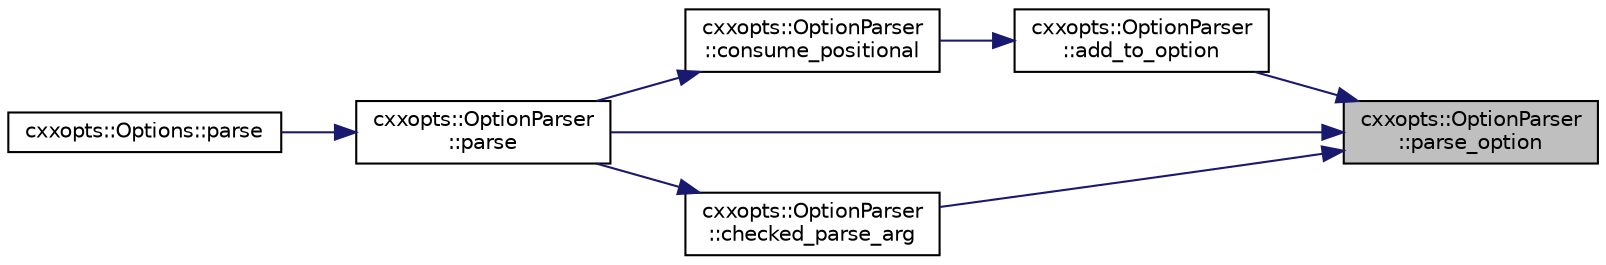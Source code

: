 digraph "cxxopts::OptionParser::parse_option"
{
 // LATEX_PDF_SIZE
  edge [fontname="Helvetica",fontsize="10",labelfontname="Helvetica",labelfontsize="10"];
  node [fontname="Helvetica",fontsize="10",shape=record];
  rankdir="RL";
  Node1 [label="cxxopts::OptionParser\l::parse_option",height=0.2,width=0.4,color="black", fillcolor="grey75", style="filled", fontcolor="black",tooltip=" "];
  Node1 -> Node2 [dir="back",color="midnightblue",fontsize="10",style="solid",fontname="Helvetica"];
  Node2 [label="cxxopts::OptionParser\l::add_to_option",height=0.2,width=0.4,color="black", fillcolor="white", style="filled",URL="$classcxxopts_1_1_option_parser.html#a20b45a90265756b859aec3ebcbee8724",tooltip=" "];
  Node2 -> Node3 [dir="back",color="midnightblue",fontsize="10",style="solid",fontname="Helvetica"];
  Node3 [label="cxxopts::OptionParser\l::consume_positional",height=0.2,width=0.4,color="black", fillcolor="white", style="filled",URL="$classcxxopts_1_1_option_parser.html#a4d595d8f6f34760bc2248d1b96af53a4",tooltip=" "];
  Node3 -> Node4 [dir="back",color="midnightblue",fontsize="10",style="solid",fontname="Helvetica"];
  Node4 [label="cxxopts::OptionParser\l::parse",height=0.2,width=0.4,color="black", fillcolor="white", style="filled",URL="$classcxxopts_1_1_option_parser.html#a4218816ce33c211b54acb9e71603ea0b",tooltip=" "];
  Node4 -> Node5 [dir="back",color="midnightblue",fontsize="10",style="solid",fontname="Helvetica"];
  Node5 [label="cxxopts::Options::parse",height=0.2,width=0.4,color="black", fillcolor="white", style="filled",URL="$classcxxopts_1_1_options.html#a3e740564cc4c991078f1451e1fcd082b",tooltip=" "];
  Node1 -> Node6 [dir="back",color="midnightblue",fontsize="10",style="solid",fontname="Helvetica"];
  Node6 [label="cxxopts::OptionParser\l::checked_parse_arg",height=0.2,width=0.4,color="black", fillcolor="white", style="filled",URL="$classcxxopts_1_1_option_parser.html#a0c093ba32746de7c3b08715eab961aff",tooltip=" "];
  Node6 -> Node4 [dir="back",color="midnightblue",fontsize="10",style="solid",fontname="Helvetica"];
  Node1 -> Node4 [dir="back",color="midnightblue",fontsize="10",style="solid",fontname="Helvetica"];
}
